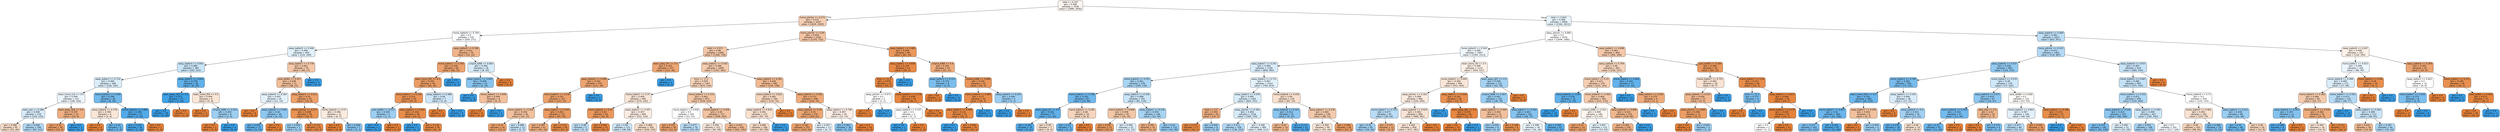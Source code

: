 digraph Tree {
node [shape=box, style="filled, rounded", color="black", fontname=helvetica] ;
edge [fontname=helvetica] ;
0 [label="total <= 0.357\ngini = 0.499\nsamples = 7636\nvalue = [3980, 3656]", fillcolor="#fdf5ef"] ;
1 [label="home_pitcher <= 0.272\ngini = 0.471\nsamples = 2637\nvalue = [1634, 1003]", fillcolor="#f5ceb3"] ;
0 -> 1 [labeldistance=2.5, labelangle=45, headlabel="True"] ;
2 [label="home_batter8 <= 0.744\ngini = 0.5\nsamples = 535\nvalue = [264, 271]", fillcolor="#fafcfe"] ;
1 -> 2 ;
3 [label="away_batter9 <= 0.446\ngini = 0.496\nsamples = 459\nvalue = [210, 249]", fillcolor="#e0f0fb"] ;
2 -> 3 ;
4 [label="away_batter4 <= 0.691\ngini = 0.488\nsamples = 384\nvalue = [162, 222]", fillcolor="#c9e5f8"] ;
3 -> 4 ;
5 [label="away_batter3 <= 0.714\ngini = 0.495\nsamples = 348\nvalue = [156, 192]", fillcolor="#daedfa"] ;
4 -> 5 ;
6 [label="team_home_CLE <= 0.5\ngini = 0.499\nsamples = 312\nvalue = [148, 164]", fillcolor="#ecf5fc"] ;
5 -> 6 ;
7 [label="date_new <= 0.288\ngini = 0.494\nsamples = 279\nvalue = [124, 155]", fillcolor="#d7ebfa"] ;
6 -> 7 ;
8 [label="gini = 0.488\nsamples = 95\nvalue = [55, 40]", fillcolor="#f8ddc9"] ;
7 -> 8 ;
9 [label="gini = 0.469\nsamples = 184\nvalue = [69, 115]", fillcolor="#b0d8f5"] ;
7 -> 9 ;
10 [label="team_away_SEA <= 0.5\ngini = 0.397\nsamples = 33\nvalue = [24, 9]", fillcolor="#efb083"] ;
6 -> 10 ;
11 [label="gini = 0.32\nsamples = 30\nvalue = [24, 6]", fillcolor="#eca06a"] ;
10 -> 11 ;
12 [label="gini = 0.0\nsamples = 3\nvalue = [0, 3]", fillcolor="#399de5"] ;
10 -> 12 ;
13 [label="home_batter2 <= 0.456\ngini = 0.346\nsamples = 36\nvalue = [8, 28]", fillcolor="#72b9ec"] ;
5 -> 13 ;
14 [label="away_batter6 <= 0.378\ngini = 0.494\nsamples = 9\nvalue = [5, 4]", fillcolor="#fae6d7"] ;
13 -> 14 ;
15 [label="gini = 0.0\nsamples = 4\nvalue = [4, 0]", fillcolor="#e58139"] ;
14 -> 15 ;
16 [label="gini = 0.32\nsamples = 5\nvalue = [1, 4]", fillcolor="#6ab6ec"] ;
14 -> 16 ;
17 [label="home_batter4 <= 0.882\ngini = 0.198\nsamples = 27\nvalue = [3, 24]", fillcolor="#52a9e8"] ;
13 -> 17 ;
18 [label="gini = 0.142\nsamples = 26\nvalue = [2, 24]", fillcolor="#49a5e7"] ;
17 -> 18 ;
19 [label="gini = 0.0\nsamples = 1\nvalue = [1, 0]", fillcolor="#e58139"] ;
17 -> 19 ;
20 [label="away_batter5 <= 0.659\ngini = 0.278\nsamples = 36\nvalue = [6, 30]", fillcolor="#61b1ea"] ;
4 -> 20 ;
21 [label="team_away_TEX <= 0.5\ngini = 0.071\nsamples = 27\nvalue = [1, 26]", fillcolor="#41a1e6"] ;
20 -> 21 ;
22 [label="gini = 0.0\nsamples = 26\nvalue = [0, 26]", fillcolor="#399de5"] ;
21 -> 22 ;
23 [label="gini = 0.0\nsamples = 1\nvalue = [1, 0]", fillcolor="#e58139"] ;
21 -> 23 ;
24 [label="team_home_PHI <= 0.5\ngini = 0.494\nsamples = 9\nvalue = [5, 4]", fillcolor="#fae6d7"] ;
20 -> 24 ;
25 [label="gini = 0.0\nsamples = 3\nvalue = [3, 0]", fillcolor="#e58139"] ;
24 -> 25 ;
26 [label="umpire_K/BB <= 0.453\ngini = 0.444\nsamples = 6\nvalue = [2, 4]", fillcolor="#9ccef2"] ;
24 -> 26 ;
27 [label="gini = 0.0\nsamples = 2\nvalue = [2, 0]", fillcolor="#e58139"] ;
26 -> 27 ;
28 [label="gini = 0.0\nsamples = 4\nvalue = [0, 4]", fillcolor="#399de5"] ;
26 -> 28 ;
29 [label="away_batter7 <= 0.778\ngini = 0.461\nsamples = 75\nvalue = [48, 27]", fillcolor="#f4c8a8"] ;
3 -> 29 ;
30 [label="yard_wOBA <= 0.421\ngini = 0.438\nsamples = 71\nvalue = [48, 23]", fillcolor="#f1bd98"] ;
29 -> 30 ;
31 [label="away_batter8 <= 0.304\ngini = 0.497\nsamples = 26\nvalue = [12, 14]", fillcolor="#e3f1fb"] ;
30 -> 31 ;
32 [label="gini = 0.0\nsamples = 6\nvalue = [6, 0]", fillcolor="#e58139"] ;
31 -> 32 ;
33 [label="away_batter8 <= 0.585\ngini = 0.42\nsamples = 20\nvalue = [6, 14]", fillcolor="#8ec7f0"] ;
31 -> 33 ;
34 [label="gini = 0.291\nsamples = 17\nvalue = [3, 14]", fillcolor="#63b2eb"] ;
33 -> 34 ;
35 [label="gini = 0.0\nsamples = 3\nvalue = [3, 0]", fillcolor="#e58139"] ;
33 -> 35 ;
36 [label="away_batter2 <= 0.612\ngini = 0.32\nsamples = 45\nvalue = [36, 9]", fillcolor="#eca06a"] ;
30 -> 36 ;
37 [label="home_pitcher <= 0.077\ngini = 0.208\nsamples = 34\nvalue = [30, 4]", fillcolor="#e89253"] ;
36 -> 37 ;
38 [label="gini = 0.444\nsamples = 3\nvalue = [1, 2]", fillcolor="#9ccef2"] ;
37 -> 38 ;
39 [label="gini = 0.121\nsamples = 31\nvalue = [29, 2]", fillcolor="#e78a47"] ;
37 -> 39 ;
40 [label="home_batter6 <= 0.57\ngini = 0.496\nsamples = 11\nvalue = [6, 5]", fillcolor="#fbeade"] ;
36 -> 40 ;
41 [label="gini = 0.0\nsamples = 4\nvalue = [4, 0]", fillcolor="#e58139"] ;
40 -> 41 ;
42 [label="gini = 0.408\nsamples = 7\nvalue = [2, 5]", fillcolor="#88c4ef"] ;
40 -> 42 ;
43 [label="gini = 0.0\nsamples = 4\nvalue = [0, 4]", fillcolor="#399de5"] ;
29 -> 43 ;
44 [label="away_batter9 <= 0.394\ngini = 0.411\nsamples = 76\nvalue = [54, 22]", fillcolor="#f0b48a"] ;
2 -> 44 ;
45 [label="home_batter2 <= 0.785\ngini = 0.328\nsamples = 58\nvalue = [46, 12]", fillcolor="#eca26d"] ;
44 -> 45 ;
46 [label="team_home_PHI <= 0.5\ngini = 0.293\nsamples = 56\nvalue = [46, 10]", fillcolor="#eb9c64"] ;
45 -> 46 ;
47 [label="home_batter3 <= 0.334\ngini = 0.215\nsamples = 49\nvalue = [43, 6]", fillcolor="#e99355"] ;
46 -> 47 ;
48 [label="yard_wOBA <= 0.512\ngini = 0.444\nsamples = 3\nvalue = [1, 2]", fillcolor="#9ccef2"] ;
47 -> 48 ;
49 [label="gini = 0.0\nsamples = 2\nvalue = [0, 2]", fillcolor="#399de5"] ;
48 -> 49 ;
50 [label="gini = 0.0\nsamples = 1\nvalue = [1, 0]", fillcolor="#e58139"] ;
48 -> 50 ;
51 [label="away_batter2 <= 0.022\ngini = 0.159\nsamples = 46\nvalue = [42, 4]", fillcolor="#e78d4c"] ;
47 -> 51 ;
52 [label="gini = 0.0\nsamples = 1\nvalue = [0, 1]", fillcolor="#399de5"] ;
51 -> 52 ;
53 [label="gini = 0.124\nsamples = 45\nvalue = [42, 3]", fillcolor="#e78a47"] ;
51 -> 53 ;
54 [label="away_batter4 <= 0.486\ngini = 0.49\nsamples = 7\nvalue = [3, 4]", fillcolor="#cee6f8"] ;
46 -> 54 ;
55 [label="gini = 0.0\nsamples = 3\nvalue = [3, 0]", fillcolor="#e58139"] ;
54 -> 55 ;
56 [label="gini = 0.0\nsamples = 4\nvalue = [0, 4]", fillcolor="#399de5"] ;
54 -> 56 ;
57 [label="gini = 0.0\nsamples = 2\nvalue = [0, 2]", fillcolor="#399de5"] ;
45 -> 57 ;
58 [label="umpire_K/BB <= 0.683\ngini = 0.494\nsamples = 18\nvalue = [8, 10]", fillcolor="#d7ebfa"] ;
44 -> 58 ;
59 [label="away_batter2 <= 0.445\ngini = 0.408\nsamples = 14\nvalue = [4, 10]", fillcolor="#88c4ef"] ;
58 -> 59 ;
60 [label="gini = 0.0\nsamples = 8\nvalue = [0, 8]", fillcolor="#399de5"] ;
59 -> 60 ;
61 [label="home_batter5 <= 0.696\ngini = 0.444\nsamples = 6\nvalue = [4, 2]", fillcolor="#f2c09c"] ;
59 -> 61 ;
62 [label="gini = 0.0\nsamples = 4\nvalue = [4, 0]", fillcolor="#e58139"] ;
61 -> 62 ;
63 [label="gini = 0.0\nsamples = 2\nvalue = [0, 2]", fillcolor="#399de5"] ;
61 -> 63 ;
64 [label="gini = 0.0\nsamples = 4\nvalue = [4, 0]", fillcolor="#e58139"] ;
58 -> 64 ;
65 [label="home_pitcher <= 0.84\ngini = 0.454\nsamples = 2102\nvalue = [1370, 732]", fillcolor="#f3c4a3"] ;
1 -> 65 ;
66 [label="total <= 0.071\ngini = 0.46\nsamples = 2006\nvalue = [1288, 718]", fillcolor="#f3c7a7"] ;
65 -> 66 ;
67 [label="team_away_PIT <= 0.5\ngini = 0.353\nsamples = 157\nvalue = [121, 36]", fillcolor="#eda674"] ;
66 -> 67 ;
68 [label="away_batter8 <= 0.999\ngini = 0.342\nsamples = 155\nvalue = [121, 34]", fillcolor="#eca471"] ;
67 -> 68 ;
69 [label="home_batter7 <= 0.536\ngini = 0.331\nsamples = 153\nvalue = [121, 32]", fillcolor="#eca26d"] ;
68 -> 69 ;
70 [label="home_batter2 <= 0.555\ngini = 0.444\nsamples = 36\nvalue = [24, 12]", fillcolor="#f2c09c"] ;
69 -> 70 ;
71 [label="gini = 0.33\nsamples = 24\nvalue = [19, 5]", fillcolor="#eca26d"] ;
70 -> 71 ;
72 [label="gini = 0.486\nsamples = 12\nvalue = [5, 7]", fillcolor="#c6e3f8"] ;
70 -> 72 ;
73 [label="away_batter7 <= 0.443\ngini = 0.283\nsamples = 117\nvalue = [97, 20]", fillcolor="#ea9b62"] ;
69 -> 73 ;
74 [label="gini = 0.387\nsamples = 61\nvalue = [45, 16]", fillcolor="#eeae7f"] ;
73 -> 74 ;
75 [label="gini = 0.133\nsamples = 56\nvalue = [52, 4]", fillcolor="#e78b48"] ;
73 -> 75 ;
76 [label="gini = 0.0\nsamples = 2\nvalue = [0, 2]", fillcolor="#399de5"] ;
68 -> 76 ;
77 [label="gini = 0.0\nsamples = 2\nvalue = [0, 2]", fillcolor="#399de5"] ;
67 -> 77 ;
78 [label="away_batter2 <= 0.592\ngini = 0.466\nsamples = 1849\nvalue = [1167, 682]", fillcolor="#f4cbad"] ;
66 -> 78 ;
79 [label="time <= 17.5\ngini = 0.476\nsamples = 1367\nvalue = [833, 534]", fillcolor="#f6d2b8"] ;
78 -> 79 ;
80 [label="home_batter7 <= 0.37\ngini = 0.494\nsamples = 494\nvalue = [274, 220]", fillcolor="#fae6d8"] ;
79 -> 80 ;
81 [label="home_batter6 <= 0.41\ngini = 0.26\nsamples = 26\nvalue = [22, 4]", fillcolor="#ea985d"] ;
80 -> 81 ;
82 [label="gini = 0.48\nsamples = 5\nvalue = [2, 3]", fillcolor="#bddef6"] ;
81 -> 82 ;
83 [label="gini = 0.091\nsamples = 21\nvalue = [20, 1]", fillcolor="#e68743"] ;
81 -> 83 ;
84 [label="away_batter5 <= 0.307\ngini = 0.497\nsamples = 468\nvalue = [252, 216]", fillcolor="#fbede3"] ;
80 -> 84 ;
85 [label="gini = 0.49\nsamples = 112\nvalue = [48, 64]", fillcolor="#cee6f8"] ;
84 -> 85 ;
86 [label="gini = 0.489\nsamples = 356\nvalue = [204, 152]", fillcolor="#f8dfcd"] ;
84 -> 86 ;
87 [label="home_batter2 <= 0.333\ngini = 0.461\nsamples = 873\nvalue = [559, 314]", fillcolor="#f4c8a8"] ;
79 -> 87 ;
88 [label="home_batter1 <= 0.458\ngini = 0.5\nsamples = 102\nvalue = [51, 51]", fillcolor="#ffffff"] ;
87 -> 88 ;
89 [label="gini = 0.337\nsamples = 28\nvalue = [22, 6]", fillcolor="#eca36f"] ;
88 -> 89 ;
90 [label="gini = 0.477\nsamples = 74\nvalue = [29, 45]", fillcolor="#b9dcf6"] ;
88 -> 90 ;
91 [label="home_batter4 <= 0.458\ngini = 0.45\nsamples = 771\nvalue = [508, 263]", fillcolor="#f2c2a0"] ;
87 -> 91 ;
92 [label="gini = 0.495\nsamples = 151\nvalue = [83, 68]", fillcolor="#fae8db"] ;
91 -> 92 ;
93 [label="gini = 0.431\nsamples = 620\nvalue = [425, 195]", fillcolor="#f1bb94"] ;
91 -> 93 ;
94 [label="away_batter9 <= 0.281\ngini = 0.426\nsamples = 482\nvalue = [334, 148]", fillcolor="#f1b991"] ;
78 -> 94 ;
95 [label="home_batter3 <= 0.821\ngini = 0.481\nsamples = 184\nvalue = [110, 74]", fillcolor="#f6d6be"] ;
94 -> 95 ;
96 [label="away_batter8 <= 0.832\ngini = 0.491\nsamples = 171\nvalue = [97, 74]", fillcolor="#f9e1d0"] ;
95 -> 96 ;
97 [label="gini = 0.486\nsamples = 166\nvalue = [97, 69]", fillcolor="#f7dbc6"] ;
96 -> 97 ;
98 [label="gini = 0.0\nsamples = 5\nvalue = [0, 5]", fillcolor="#399de5"] ;
96 -> 98 ;
99 [label="gini = 0.0\nsamples = 13\nvalue = [13, 0]", fillcolor="#e58139"] ;
95 -> 99 ;
100 [label="away_batter9 <= 0.592\ngini = 0.373\nsamples = 298\nvalue = [224, 74]", fillcolor="#eeab7a"] ;
94 -> 100 ;
101 [label="away_batter6 <= 0.78\ngini = 0.35\nsamples = 270\nvalue = [209, 61]", fillcolor="#eda673"] ;
100 -> 101 ;
102 [label="gini = 0.332\nsamples = 257\nvalue = [203, 54]", fillcolor="#eca36e"] ;
101 -> 102 ;
103 [label="gini = 0.497\nsamples = 13\nvalue = [6, 7]", fillcolor="#e3f1fb"] ;
101 -> 103 ;
104 [label="away_batter2 <= 0.798\ngini = 0.497\nsamples = 28\nvalue = [15, 13]", fillcolor="#fceee5"] ;
100 -> 104 ;
105 [label="gini = 0.401\nsamples = 18\nvalue = [5, 13]", fillcolor="#85c3ef"] ;
104 -> 105 ;
106 [label="gini = 0.0\nsamples = 10\nvalue = [10, 0]", fillcolor="#e58139"] ;
104 -> 106 ;
107 [label="away_batter2 <= 0.489\ngini = 0.249\nsamples = 96\nvalue = [82, 14]", fillcolor="#e9975b"] ;
65 -> 107 ;
108 [label="away_batter1 <= 0.838\ngini = 0.107\nsamples = 53\nvalue = [50, 3]", fillcolor="#e78945"] ;
107 -> 108 ;
109 [label="time <= 11.5\ngini = 0.074\nsamples = 52\nvalue = [50, 2]", fillcolor="#e68641"] ;
108 -> 109 ;
110 [label="away_pitcher <= 0.973\ngini = 0.5\nsamples = 2\nvalue = [1, 1]", fillcolor="#ffffff"] ;
109 -> 110 ;
111 [label="gini = 0.0\nsamples = 1\nvalue = [1, 0]", fillcolor="#e58139"] ;
110 -> 111 ;
112 [label="gini = 0.0\nsamples = 1\nvalue = [0, 1]", fillcolor="#399de5"] ;
110 -> 112 ;
113 [label="home_batter5 <= 0.178\ngini = 0.039\nsamples = 50\nvalue = [49, 1]", fillcolor="#e6843d"] ;
109 -> 113 ;
114 [label="away_batter8 <= 0.707\ngini = 0.5\nsamples = 2\nvalue = [1, 1]", fillcolor="#ffffff"] ;
113 -> 114 ;
115 [label="gini = 0.0\nsamples = 1\nvalue = [0, 1]", fillcolor="#399de5"] ;
114 -> 115 ;
116 [label="gini = 0.0\nsamples = 1\nvalue = [1, 0]", fillcolor="#e58139"] ;
114 -> 116 ;
117 [label="gini = 0.0\nsamples = 48\nvalue = [48, 0]", fillcolor="#e58139"] ;
113 -> 117 ;
118 [label="gini = 0.0\nsamples = 1\nvalue = [0, 1]", fillcolor="#399de5"] ;
108 -> 118 ;
119 [label="umpire_K/BB <= 0.4\ngini = 0.381\nsamples = 43\nvalue = [32, 11]", fillcolor="#eeac7d"] ;
107 -> 119 ;
120 [label="away_batter3 <= 0.312\ngini = 0.375\nsamples = 8\nvalue = [2, 6]", fillcolor="#7bbeee"] ;
119 -> 120 ;
121 [label="gini = 0.0\nsamples = 2\nvalue = [2, 0]", fillcolor="#e58139"] ;
120 -> 121 ;
122 [label="gini = 0.0\nsamples = 6\nvalue = [0, 6]", fillcolor="#399de5"] ;
120 -> 122 ;
123 [label="umpire_K/BB <= 0.886\ngini = 0.245\nsamples = 35\nvalue = [30, 5]", fillcolor="#e9965a"] ;
119 -> 123 ;
124 [label="home_batter8 <= 0.899\ngini = 0.17\nsamples = 32\nvalue = [29, 3]", fillcolor="#e88e4d"] ;
123 -> 124 ;
125 [label="away_batter3 <= 0.096\ngini = 0.121\nsamples = 31\nvalue = [29, 2]", fillcolor="#e78a47"] ;
124 -> 125 ;
126 [label="gini = 0.0\nsamples = 1\nvalue = [0, 1]", fillcolor="#399de5"] ;
125 -> 126 ;
127 [label="gini = 0.064\nsamples = 30\nvalue = [29, 1]", fillcolor="#e68540"] ;
125 -> 127 ;
128 [label="gini = 0.0\nsamples = 1\nvalue = [0, 1]", fillcolor="#399de5"] ;
124 -> 128 ;
129 [label="away_batter5 <= 0.547\ngini = 0.444\nsamples = 3\nvalue = [1, 2]", fillcolor="#9ccef2"] ;
123 -> 129 ;
130 [label="gini = 0.0\nsamples = 2\nvalue = [0, 2]", fillcolor="#399de5"] ;
129 -> 130 ;
131 [label="gini = 0.0\nsamples = 1\nvalue = [1, 0]", fillcolor="#e58139"] ;
129 -> 131 ;
132 [label="total <= 0.643\ngini = 0.498\nsamples = 4999\nvalue = [2346, 2653]", fillcolor="#e8f4fc"] ;
0 -> 132 [labeldistance=2.5, labelangle=-45, headlabel="False"] ;
133 [label="away_pitcher <= 0.685\ngini = 0.5\nsamples = 3376\nvalue = [1694, 1682]", fillcolor="#fffefe"] ;
132 -> 133 ;
134 [label="home_batter9 <= 0.544\ngini = 0.499\nsamples = 2907\nvalue = [1394, 1513]", fillcolor="#eff7fd"] ;
133 -> 134 ;
135 [label="away_batter7 <= 0.241\ngini = 0.494\nsamples = 1792\nvalue = [800, 992]", fillcolor="#d9ecfa"] ;
134 -> 135 ;
136 [label="home_batter6 <= 0.555\ngini = 0.461\nsamples = 278\nvalue = [100, 178]", fillcolor="#a8d4f4"] ;
135 -> 136 ;
137 [label="home_batter1 <= 0.708\ngini = 0.341\nsamples = 87\nvalue = [19, 68]", fillcolor="#70b8ec"] ;
136 -> 137 ;
138 [label="team_away_SF <= 0.5\ngini = 0.281\nsamples = 77\nvalue = [13, 64]", fillcolor="#61b1ea"] ;
137 -> 138 ;
139 [label="gini = 0.224\nsamples = 70\nvalue = [9, 61]", fillcolor="#56abe9"] ;
138 -> 139 ;
140 [label="gini = 0.49\nsamples = 7\nvalue = [4, 3]", fillcolor="#f8e0ce"] ;
138 -> 140 ;
141 [label="home_batter4 <= 0.585\ngini = 0.48\nsamples = 10\nvalue = [6, 4]", fillcolor="#f6d5bd"] ;
137 -> 141 ;
142 [label="gini = 0.32\nsamples = 5\nvalue = [1, 4]", fillcolor="#6ab6ec"] ;
141 -> 142 ;
143 [label="gini = 0.0\nsamples = 5\nvalue = [5, 0]", fillcolor="#e58139"] ;
141 -> 143 ;
144 [label="away_batter3 <= 0.336\ngini = 0.488\nsamples = 191\nvalue = [81, 110]", fillcolor="#cbe5f8"] ;
136 -> 144 ;
145 [label="home_batter5 <= 0.608\ngini = 0.458\nsamples = 45\nvalue = [29, 16]", fillcolor="#f3c7a6"] ;
144 -> 145 ;
146 [label="gini = 0.287\nsamples = 23\nvalue = [19, 4]", fillcolor="#ea9c63"] ;
145 -> 146 ;
147 [label="gini = 0.496\nsamples = 22\nvalue = [10, 12]", fillcolor="#deeffb"] ;
145 -> 147 ;
148 [label="away_batter2 <= 0.239\ngini = 0.459\nsamples = 146\nvalue = [52, 94]", fillcolor="#a7d3f3"] ;
144 -> 148 ;
149 [label="gini = 0.391\nsamples = 15\nvalue = [11, 4]", fillcolor="#eeaf81"] ;
148 -> 149 ;
150 [label="gini = 0.43\nsamples = 131\nvalue = [41, 90]", fillcolor="#93caf1"] ;
148 -> 150 ;
151 [label="away_batter2 <= 0.721\ngini = 0.497\nsamples = 1514\nvalue = [700, 814]", fillcolor="#e3f1fb"] ;
135 -> 151 ;
152 [label="away_batter3 <= 0.078\ngini = 0.495\nsamples = 1344\nvalue = [603, 741]", fillcolor="#daedfa"] ;
151 -> 152 ;
153 [label="total <= 0.5\ngini = 0.393\nsamples = 26\nvalue = [19, 7]", fillcolor="#efaf82"] ;
152 -> 153 ;
154 [label="gini = 0.111\nsamples = 17\nvalue = [16, 1]", fillcolor="#e78945"] ;
153 -> 154 ;
155 [label="gini = 0.444\nsamples = 9\nvalue = [3, 6]", fillcolor="#9ccef2"] ;
153 -> 155 ;
156 [label="away_pitcher <= 0.305\ngini = 0.494\nsamples = 1318\nvalue = [584, 734]", fillcolor="#d7ebfa"] ;
152 -> 156 ;
157 [label="gini = 0.471\nsamples = 358\nvalue = [136, 222]", fillcolor="#b2d9f5"] ;
156 -> 157 ;
158 [label="gini = 0.498\nsamples = 960\nvalue = [448, 512]", fillcolor="#e6f3fc"] ;
156 -> 158 ;
159 [label="home_batter8 <= 0.436\ngini = 0.49\nsamples = 170\nvalue = [97, 73]", fillcolor="#f9e0ce"] ;
151 -> 159 ;
160 [label="away_batter8 <= 0.321\ngini = 0.412\nsamples = 31\nvalue = [9, 22]", fillcolor="#8ac5f0"] ;
159 -> 160 ;
161 [label="gini = 0.42\nsamples = 10\nvalue = [7, 3]", fillcolor="#f0b78e"] ;
160 -> 161 ;
162 [label="gini = 0.172\nsamples = 21\nvalue = [2, 19]", fillcolor="#4ea7e8"] ;
160 -> 162 ;
163 [label="away_batter7 <= 0.538\ngini = 0.465\nsamples = 139\nvalue = [88, 51]", fillcolor="#f4caac"] ;
159 -> 163 ;
164 [label="gini = 0.494\nsamples = 99\nvalue = [55, 44]", fillcolor="#fae6d7"] ;
163 -> 164 ;
165 [label="gini = 0.289\nsamples = 40\nvalue = [33, 7]", fillcolor="#eb9c63"] ;
163 -> 165 ;
166 [label="team_home_TB <= 0.5\ngini = 0.498\nsamples = 1115\nvalue = [594, 521]", fillcolor="#fcf0e7"] ;
134 -> 166 ;
167 [label="home_batter5 <= 0.949\ngini = 0.494\nsamples = 994\nvalue = [551, 443]", fillcolor="#fae6d8"] ;
166 -> 167 ;
168 [label="away_pitcher <= 0.162\ngini = 0.496\nsamples = 966\nvalue = [526, 440]", fillcolor="#fbeadf"] ;
167 -> 168 ;
169 [label="home_batter7 <= 0.725\ngini = 0.477\nsamples = 97\nvalue = [38, 59]", fillcolor="#b9dcf6"] ;
168 -> 169 ;
170 [label="gini = 0.45\nsamples = 85\nvalue = [29, 56]", fillcolor="#a0d0f2"] ;
169 -> 170 ;
171 [label="gini = 0.375\nsamples = 12\nvalue = [9, 3]", fillcolor="#eeab7b"] ;
169 -> 171 ;
172 [label="away_batter6 <= 0.924\ngini = 0.492\nsamples = 869\nvalue = [488, 381]", fillcolor="#f9e3d4"] ;
168 -> 172 ;
173 [label="gini = 0.494\nsamples = 858\nvalue = [477, 381]", fillcolor="#fae6d7"] ;
172 -> 173 ;
174 [label="gini = 0.0\nsamples = 11\nvalue = [11, 0]", fillcolor="#e58139"] ;
172 -> 174 ;
175 [label="away_batter1 <= 0.058\ngini = 0.191\nsamples = 28\nvalue = [25, 3]", fillcolor="#e89051"] ;
167 -> 175 ;
176 [label="gini = 0.0\nsamples = 2\nvalue = [0, 2]", fillcolor="#399de5"] ;
175 -> 176 ;
177 [label="team_away_MIL <= 0.5\ngini = 0.074\nsamples = 26\nvalue = [25, 1]", fillcolor="#e68641"] ;
175 -> 177 ;
178 [label="gini = 0.0\nsamples = 25\nvalue = [25, 0]", fillcolor="#e58139"] ;
177 -> 178 ;
179 [label="gini = 0.0\nsamples = 1\nvalue = [0, 1]", fillcolor="#399de5"] ;
177 -> 179 ;
180 [label="team_away_DET <= 0.5\ngini = 0.458\nsamples = 121\nvalue = [43, 78]", fillcolor="#a6d3f3"] ;
166 -> 180 ;
181 [label="umpire_K/BB <= 0.367\ngini = 0.441\nsamples = 116\nvalue = [38, 78]", fillcolor="#99cdf2"] ;
180 -> 181 ;
182 [label="away_batter9 <= 0.364\ngini = 0.444\nsamples = 15\nvalue = [10, 5]", fillcolor="#f2c09c"] ;
181 -> 182 ;
183 [label="gini = 0.444\nsamples = 6\nvalue = [2, 4]", fillcolor="#9ccef2"] ;
182 -> 183 ;
184 [label="gini = 0.198\nsamples = 9\nvalue = [8, 1]", fillcolor="#e89152"] ;
182 -> 184 ;
185 [label="away_batter7 <= 0.364\ngini = 0.401\nsamples = 101\nvalue = [28, 73]", fillcolor="#85c3ef"] ;
181 -> 185 ;
186 [label="gini = 0.498\nsamples = 34\nvalue = [16, 18]", fillcolor="#e9f4fc"] ;
185 -> 186 ;
187 [label="gini = 0.294\nsamples = 67\nvalue = [12, 55]", fillcolor="#64b2eb"] ;
185 -> 187 ;
188 [label="gini = 0.0\nsamples = 5\nvalue = [5, 0]", fillcolor="#e58139"] ;
180 -> 188 ;
189 [label="away_batter2 <= 0.698\ngini = 0.461\nsamples = 469\nvalue = [300, 169]", fillcolor="#f4c8a9"] ;
133 -> 189 ;
190 [label="away_batter6 <= 0.794\ngini = 0.48\nsamples = 393\nvalue = [236, 157]", fillcolor="#f6d5bd"] ;
189 -> 190 ;
191 [label="home_batter3 <= 0.25\ngini = 0.471\nsamples = 376\nvalue = [233, 143]", fillcolor="#f5ceb3"] ;
190 -> 191 ;
192 [label="home_batter8 <= 0.84\ngini = 0.278\nsamples = 12\nvalue = [2, 10]", fillcolor="#61b1ea"] ;
191 -> 192 ;
193 [label="gini = 0.0\nsamples = 10\nvalue = [0, 10]", fillcolor="#399de5"] ;
192 -> 193 ;
194 [label="gini = 0.0\nsamples = 2\nvalue = [2, 0]", fillcolor="#e58139"] ;
192 -> 194 ;
195 [label="home_batter9 <= 0.462\ngini = 0.464\nsamples = 364\nvalue = [231, 133]", fillcolor="#f4caab"] ;
191 -> 195 ;
196 [label="umpire_K/BB <= 0.421\ngini = 0.499\nsamples = 140\nvalue = [73, 67]", fillcolor="#fdf5ef"] ;
195 -> 196 ;
197 [label="gini = 0.32\nsamples = 25\nvalue = [20, 5]", fillcolor="#eca06a"] ;
196 -> 197 ;
198 [label="gini = 0.497\nsamples = 115\nvalue = [53, 62]", fillcolor="#e2f1fb"] ;
196 -> 198 ;
199 [label="away_batter8 <= 0.868\ngini = 0.416\nsamples = 224\nvalue = [158, 66]", fillcolor="#f0b68c"] ;
195 -> 199 ;
200 [label="gini = 0.405\nsamples = 220\nvalue = [158, 62]", fillcolor="#efb287"] ;
199 -> 200 ;
201 [label="gini = 0.0\nsamples = 4\nvalue = [0, 4]", fillcolor="#399de5"] ;
199 -> 201 ;
202 [label="home_batter4 <= 0.683\ngini = 0.291\nsamples = 17\nvalue = [3, 14]", fillcolor="#63b2eb"] ;
190 -> 202 ;
203 [label="gini = 0.0\nsamples = 13\nvalue = [0, 13]", fillcolor="#399de5"] ;
202 -> 203 ;
204 [label="away_batter3 <= 0.293\ngini = 0.375\nsamples = 4\nvalue = [3, 1]", fillcolor="#eeab7b"] ;
202 -> 204 ;
205 [label="gini = 0.0\nsamples = 1\nvalue = [0, 1]", fillcolor="#399de5"] ;
204 -> 205 ;
206 [label="gini = 0.0\nsamples = 3\nvalue = [3, 0]", fillcolor="#e58139"] ;
204 -> 206 ;
207 [label="yard_wOBA <= 0.384\ngini = 0.266\nsamples = 76\nvalue = [64, 12]", fillcolor="#ea995e"] ;
189 -> 207 ;
208 [label="home_batter7 <= 0.751\ngini = 0.492\nsamples = 16\nvalue = [9, 7]", fillcolor="#f9e3d3"] ;
207 -> 208 ;
209 [label="away_batter6 <= 0.915\ngini = 0.426\nsamples = 13\nvalue = [9, 4]", fillcolor="#f1b991"] ;
208 -> 209 ;
210 [label="away_pitcher <= 0.895\ngini = 0.298\nsamples = 11\nvalue = [9, 2]", fillcolor="#eb9d65"] ;
209 -> 210 ;
211 [label="gini = 0.0\nsamples = 8\nvalue = [8, 0]", fillcolor="#e58139"] ;
210 -> 211 ;
212 [label="gini = 0.444\nsamples = 3\nvalue = [1, 2]", fillcolor="#9ccef2"] ;
210 -> 212 ;
213 [label="gini = 0.0\nsamples = 2\nvalue = [0, 2]", fillcolor="#399de5"] ;
209 -> 213 ;
214 [label="gini = 0.0\nsamples = 3\nvalue = [0, 3]", fillcolor="#399de5"] ;
208 -> 214 ;
215 [label="home_batter7 <= 0.34\ngini = 0.153\nsamples = 60\nvalue = [55, 5]", fillcolor="#e78c4b"] ;
207 -> 215 ;
216 [label="time <= 15.5\ngini = 0.375\nsamples = 4\nvalue = [1, 3]", fillcolor="#7bbeee"] ;
215 -> 216 ;
217 [label="gini = 0.0\nsamples = 1\nvalue = [1, 0]", fillcolor="#e58139"] ;
216 -> 217 ;
218 [label="gini = 0.0\nsamples = 3\nvalue = [0, 3]", fillcolor="#399de5"] ;
216 -> 218 ;
219 [label="away_batter5 <= 0.913\ngini = 0.069\nsamples = 56\nvalue = [54, 2]", fillcolor="#e68640"] ;
215 -> 219 ;
220 [label="home_batter2 <= 0.175\ngini = 0.036\nsamples = 55\nvalue = [54, 1]", fillcolor="#e5833d"] ;
219 -> 220 ;
221 [label="gini = 0.5\nsamples = 2\nvalue = [1, 1]", fillcolor="#ffffff"] ;
220 -> 221 ;
222 [label="gini = 0.0\nsamples = 53\nvalue = [53, 0]", fillcolor="#e58139"] ;
220 -> 222 ;
223 [label="gini = 0.0\nsamples = 1\nvalue = [0, 1]", fillcolor="#399de5"] ;
219 -> 223 ;
224 [label="away_batter9 <= 0.469\ngini = 0.481\nsamples = 1623\nvalue = [652, 971]", fillcolor="#bedff6"] ;
132 -> 224 ;
225 [label="home_pitcher <= 0.415\ngini = 0.472\nsamples = 1401\nvalue = [534, 867]", fillcolor="#b3d9f5"] ;
224 -> 225 ;
226 [label="away_batter6 <= 0.507\ngini = 0.428\nsamples = 483\nvalue = [150, 333]", fillcolor="#92c9f1"] ;
225 -> 226 ;
227 [label="home_batter5 <= 0.785\ngini = 0.365\nsamples = 304\nvalue = [73, 231]", fillcolor="#78bced"] ;
226 -> 227 ;
228 [label="team_home_HOU <= 0.5\ngini = 0.332\nsamples = 266\nvalue = [56, 210]", fillcolor="#6eb7ec"] ;
227 -> 228 ;
229 [label="home_batter7 <= 0.657\ngini = 0.32\nsamples = 260\nvalue = [52, 208]", fillcolor="#6ab6ec"] ;
228 -> 229 ;
230 [label="gini = 0.377\nsamples = 163\nvalue = [41, 122]", fillcolor="#7cbeee"] ;
229 -> 230 ;
231 [label="gini = 0.201\nsamples = 97\nvalue = [11, 86]", fillcolor="#52aae8"] ;
229 -> 231 ;
232 [label="away_batter7 <= 0.294\ngini = 0.444\nsamples = 6\nvalue = [4, 2]", fillcolor="#f2c09c"] ;
228 -> 232 ;
233 [label="gini = 0.0\nsamples = 3\nvalue = [3, 0]", fillcolor="#e58139"] ;
232 -> 233 ;
234 [label="gini = 0.444\nsamples = 3\nvalue = [1, 2]", fillcolor="#9ccef2"] ;
232 -> 234 ;
235 [label="away_batter1 <= 0.193\ngini = 0.494\nsamples = 38\nvalue = [17, 21]", fillcolor="#d9ecfa"] ;
227 -> 235 ;
236 [label="gini = 0.0\nsamples = 6\nvalue = [6, 0]", fillcolor="#e58139"] ;
235 -> 236 ;
237 [label="away_batter9 <= 0.3\ngini = 0.451\nsamples = 32\nvalue = [11, 21]", fillcolor="#a1d0f3"] ;
235 -> 237 ;
238 [label="gini = 0.278\nsamples = 18\nvalue = [3, 15]", fillcolor="#61b1ea"] ;
237 -> 238 ;
239 [label="gini = 0.49\nsamples = 14\nvalue = [8, 6]", fillcolor="#f8e0ce"] ;
237 -> 239 ;
240 [label="home_batter3 <= 0.535\ngini = 0.49\nsamples = 179\nvalue = [77, 102]", fillcolor="#cee7f9"] ;
226 -> 240 ;
241 [label="away_batter4 <= 0.671\ngini = 0.419\nsamples = 67\nvalue = [20, 47]", fillcolor="#8dc7f0"] ;
240 -> 241 ;
242 [label="home_batter6 <= 0.924\ngini = 0.352\nsamples = 57\nvalue = [13, 44]", fillcolor="#74baed"] ;
241 -> 242 ;
243 [label="gini = 0.32\nsamples = 55\nvalue = [11, 44]", fillcolor="#6ab6ec"] ;
242 -> 243 ;
244 [label="gini = 0.0\nsamples = 2\nvalue = [2, 0]", fillcolor="#e58139"] ;
242 -> 244 ;
245 [label="date_new <= 0.5\ngini = 0.42\nsamples = 10\nvalue = [7, 3]", fillcolor="#f0b78e"] ;
241 -> 245 ;
246 [label="gini = 0.0\nsamples = 6\nvalue = [6, 0]", fillcolor="#e58139"] ;
245 -> 246 ;
247 [label="gini = 0.375\nsamples = 4\nvalue = [1, 3]", fillcolor="#7bbeee"] ;
245 -> 247 ;
248 [label="yard_wOBA <= 0.628\ngini = 0.5\nsamples = 112\nvalue = [57, 55]", fillcolor="#fefbf8"] ;
240 -> 248 ;
249 [label="home_batter2 <= 0.662\ngini = 0.497\nsamples = 100\nvalue = [46, 54]", fillcolor="#e2f0fb"] ;
248 -> 249 ;
250 [label="gini = 0.477\nsamples = 84\nvalue = [33, 51]", fillcolor="#b9dcf6"] ;
249 -> 250 ;
251 [label="gini = 0.305\nsamples = 16\nvalue = [13, 3]", fillcolor="#eb9e67"] ;
249 -> 251 ;
252 [label="away_batter2 <= 0.188\ngini = 0.153\nsamples = 12\nvalue = [11, 1]", fillcolor="#e78c4b"] ;
248 -> 252 ;
253 [label="gini = 0.0\nsamples = 1\nvalue = [0, 1]", fillcolor="#399de5"] ;
252 -> 253 ;
254 [label="gini = 0.0\nsamples = 11\nvalue = [11, 0]", fillcolor="#e58139"] ;
252 -> 254 ;
255 [label="away_batter8 <= 0.937\ngini = 0.487\nsamples = 918\nvalue = [384, 534]", fillcolor="#c7e3f8"] ;
225 -> 255 ;
256 [label="home_batter5 <= 0.687\ngini = 0.485\nsamples = 909\nvalue = [375, 534]", fillcolor="#c4e2f7"] ;
255 -> 256 ;
257 [label="home_batter7 <= 0.552\ngini = 0.471\nsamples = 659\nvalue = [250, 409]", fillcolor="#b2d9f5"] ;
256 -> 257 ;
258 [label="away_batter8 <= 0.528\ngini = 0.414\nsamples = 232\nvalue = [68, 164]", fillcolor="#8bc6f0"] ;
257 -> 258 ;
259 [label="gini = 0.374\nsamples = 181\nvalue = [45, 136]", fillcolor="#7bbdee"] ;
258 -> 259 ;
260 [label="gini = 0.495\nsamples = 51\nvalue = [23, 28]", fillcolor="#dceefa"] ;
258 -> 260 ;
261 [label="away_batter9 <= 0.265\ngini = 0.489\nsamples = 427\nvalue = [182, 245]", fillcolor="#cce6f8"] ;
257 -> 261 ;
262 [label="gini = 0.455\nsamples = 186\nvalue = [65, 121]", fillcolor="#a3d2f3"] ;
261 -> 262 ;
263 [label="gini = 0.5\nsamples = 241\nvalue = [117, 124]", fillcolor="#f4f9fe"] ;
261 -> 263 ;
264 [label="home_batter6 <= 0.73\ngini = 0.5\nsamples = 250\nvalue = [125, 125]", fillcolor="#ffffff"] ;
256 -> 264 ;
265 [label="home_batter5 <= 0.901\ngini = 0.491\nsamples = 182\nvalue = [103, 79]", fillcolor="#f9e2d1"] ;
264 -> 265 ;
266 [label="gini = 0.48\nsamples = 163\nvalue = [98, 65]", fillcolor="#f6d5bc"] ;
265 -> 266 ;
267 [label="gini = 0.388\nsamples = 19\nvalue = [5, 14]", fillcolor="#80c0ee"] ;
265 -> 267 ;
268 [label="away_batter5 <= 0.521\ngini = 0.438\nsamples = 68\nvalue = [22, 46]", fillcolor="#98ccf1"] ;
264 -> 268 ;
269 [label="gini = 0.33\nsamples = 48\nvalue = [10, 38]", fillcolor="#6db7ec"] ;
268 -> 269 ;
270 [label="gini = 0.48\nsamples = 20\nvalue = [12, 8]", fillcolor="#f6d5bd"] ;
268 -> 270 ;
271 [label="gini = 0.0\nsamples = 9\nvalue = [9, 0]", fillcolor="#e58139"] ;
255 -> 271 ;
272 [label="away_batter8 <= 0.607\ngini = 0.498\nsamples = 222\nvalue = [118, 104]", fillcolor="#fcf0e8"] ;
224 -> 272 ;
273 [label="home_batter1 <= 0.823\ngini = 0.499\nsamples = 181\nvalue = [86, 95]", fillcolor="#ecf6fd"] ;
272 -> 273 ;
274 [label="home_batter8 <= 0.496\ngini = 0.495\nsamples = 171\nvalue = [77, 94]", fillcolor="#dbedfa"] ;
273 -> 274 ;
275 [label="home_batter4 <= 0.392\ngini = 0.466\nsamples = 46\nvalue = [29, 17]", fillcolor="#f4cbad"] ;
274 -> 275 ;
276 [label="away_batter6 <= 0.943\ngini = 0.397\nsamples = 11\nvalue = [3, 8]", fillcolor="#83c2ef"] ;
275 -> 276 ;
277 [label="gini = 0.198\nsamples = 9\nvalue = [1, 8]", fillcolor="#52a9e8"] ;
276 -> 277 ;
278 [label="gini = 0.0\nsamples = 2\nvalue = [2, 0]", fillcolor="#e58139"] ;
276 -> 278 ;
279 [label="home_batter7 <= 0.556\ngini = 0.382\nsamples = 35\nvalue = [26, 9]", fillcolor="#eead7e"] ;
275 -> 279 ;
280 [label="gini = 0.494\nsamples = 18\nvalue = [10, 8]", fillcolor="#fae6d7"] ;
279 -> 280 ;
281 [label="gini = 0.111\nsamples = 17\nvalue = [16, 1]", fillcolor="#e78945"] ;
279 -> 281 ;
282 [label="home_batter7 <= 0.452\ngini = 0.473\nsamples = 125\nvalue = [48, 77]", fillcolor="#b4daf5"] ;
274 -> 282 ;
283 [label="gini = 0.0\nsamples = 12\nvalue = [0, 12]", fillcolor="#399de5"] ;
282 -> 283 ;
284 [label="away_batter1 <= 0.263\ngini = 0.489\nsamples = 113\nvalue = [48, 65]", fillcolor="#cbe5f8"] ;
282 -> 284 ;
285 [label="gini = 0.432\nsamples = 19\nvalue = [13, 6]", fillcolor="#f1bb94"] ;
284 -> 285 ;
286 [label="gini = 0.467\nsamples = 94\nvalue = [35, 59]", fillcolor="#aed7f4"] ;
284 -> 286 ;
287 [label="home_batter3 <= 0.64\ngini = 0.18\nsamples = 10\nvalue = [9, 1]", fillcolor="#e88f4f"] ;
273 -> 287 ;
288 [label="gini = 0.0\nsamples = 9\nvalue = [9, 0]", fillcolor="#e58139"] ;
287 -> 288 ;
289 [label="gini = 0.0\nsamples = 1\nvalue = [0, 1]", fillcolor="#399de5"] ;
287 -> 289 ;
290 [label="away_batter6 <= 0.394\ngini = 0.343\nsamples = 41\nvalue = [32, 9]", fillcolor="#eca471"] ;
272 -> 290 ;
291 [label="away_batter2 <= 0.641\ngini = 0.5\nsamples = 12\nvalue = [6, 6]", fillcolor="#ffffff"] ;
290 -> 291 ;
292 [label="home_batter7 <= 0.439\ngini = 0.375\nsamples = 8\nvalue = [2, 6]", fillcolor="#7bbeee"] ;
291 -> 292 ;
293 [label="gini = 0.0\nsamples = 2\nvalue = [2, 0]", fillcolor="#e58139"] ;
292 -> 293 ;
294 [label="gini = 0.0\nsamples = 6\nvalue = [0, 6]", fillcolor="#399de5"] ;
292 -> 294 ;
295 [label="gini = 0.0\nsamples = 4\nvalue = [4, 0]", fillcolor="#e58139"] ;
291 -> 295 ;
296 [label="home_batter1 <= 0.371\ngini = 0.185\nsamples = 29\nvalue = [26, 3]", fillcolor="#e89050"] ;
290 -> 296 ;
297 [label="gini = 0.0\nsamples = 2\nvalue = [0, 2]", fillcolor="#399de5"] ;
296 -> 297 ;
298 [label="yard_wOBA <= 0.939\ngini = 0.071\nsamples = 27\nvalue = [26, 1]", fillcolor="#e68641"] ;
296 -> 298 ;
299 [label="gini = 0.0\nsamples = 26\nvalue = [26, 0]", fillcolor="#e58139"] ;
298 -> 299 ;
300 [label="gini = 0.0\nsamples = 1\nvalue = [0, 1]", fillcolor="#399de5"] ;
298 -> 300 ;
}
